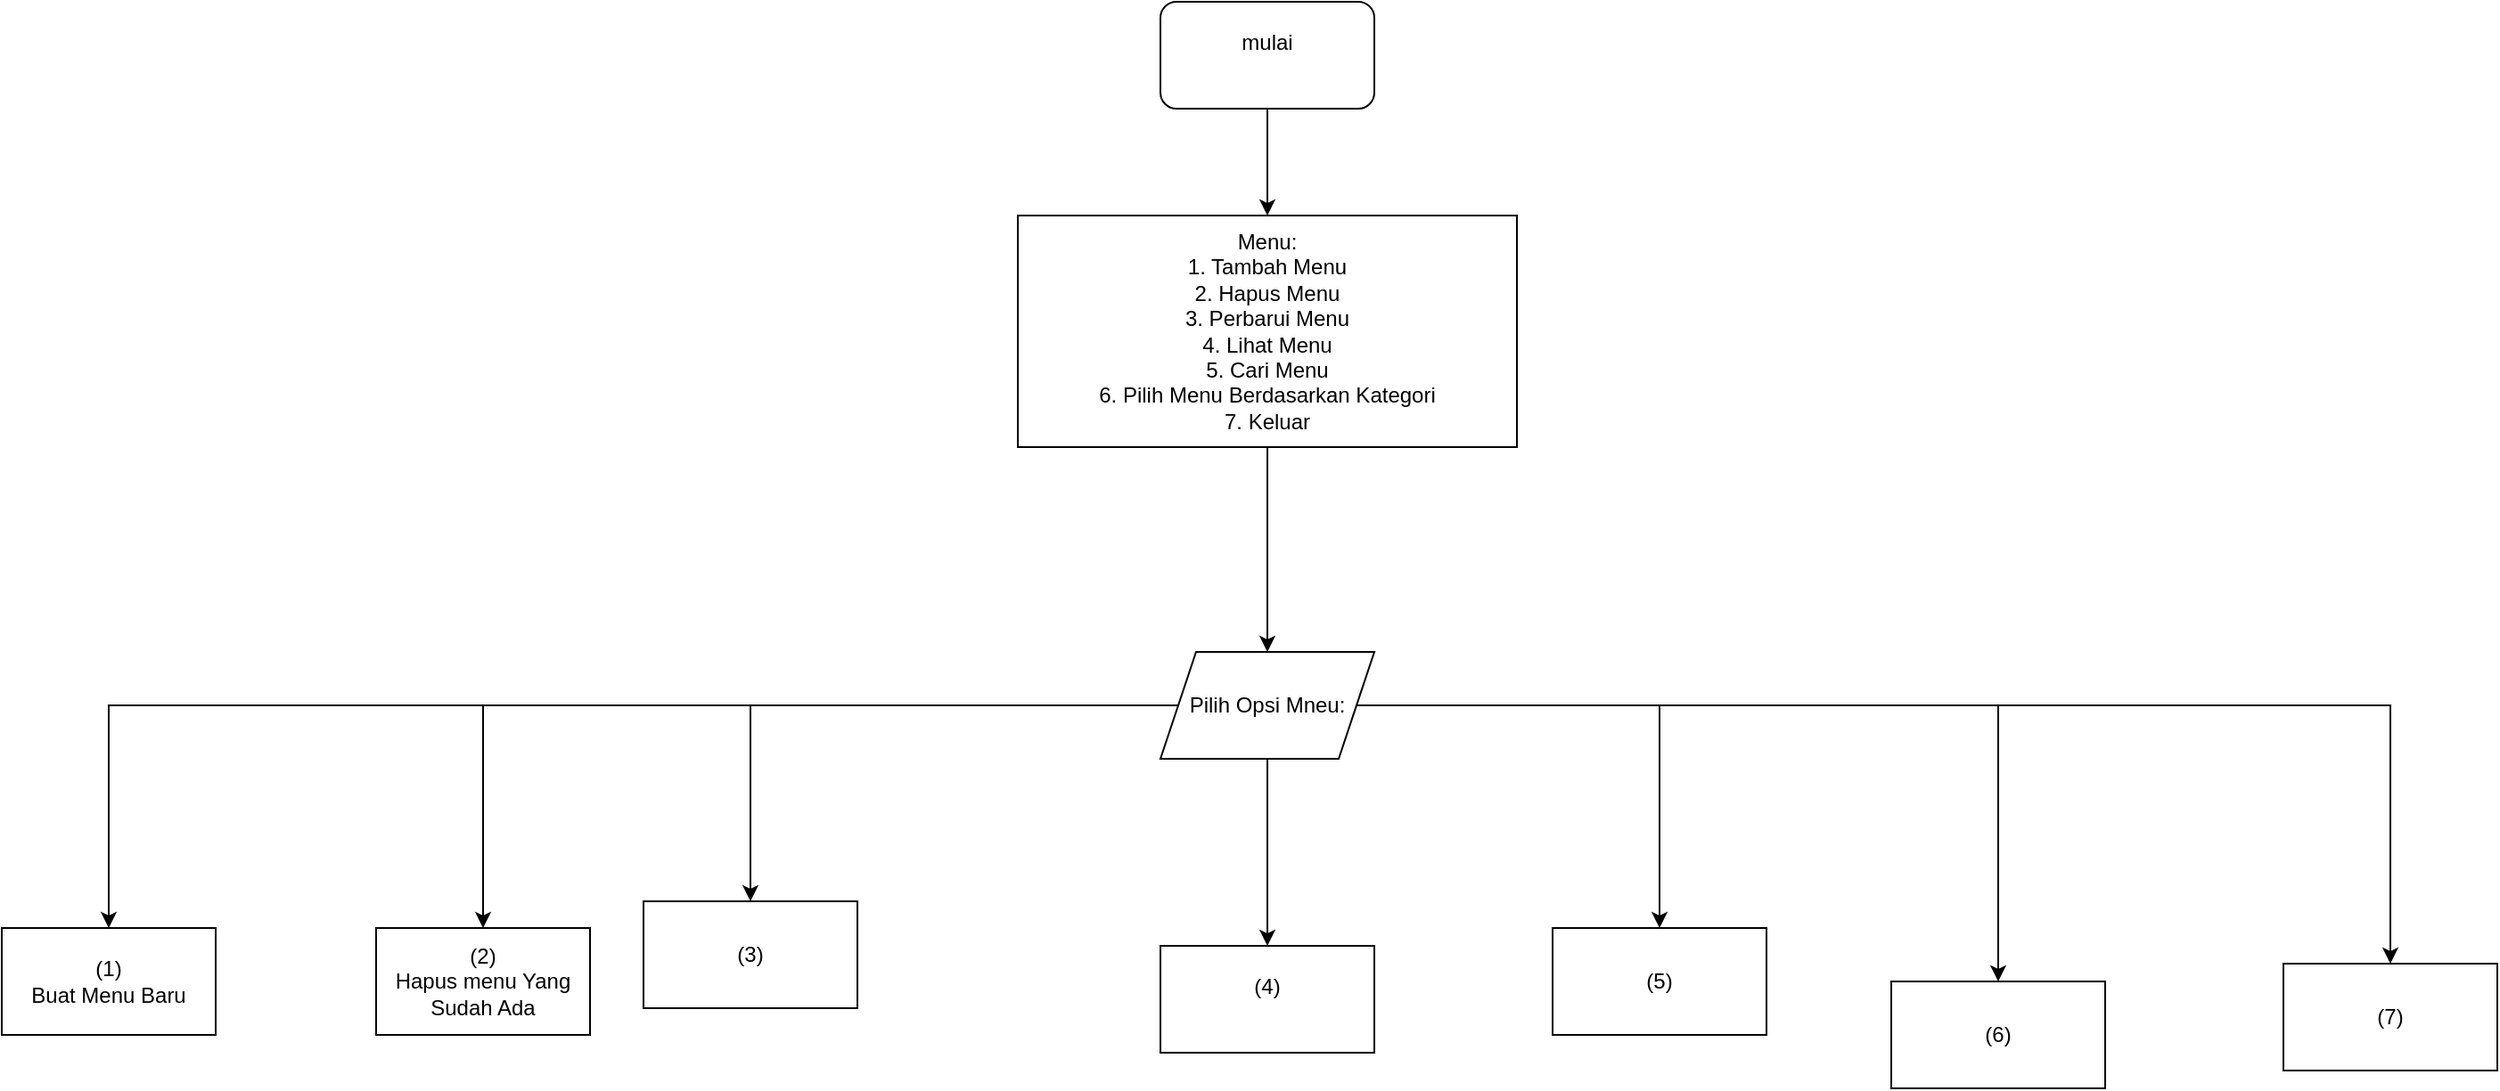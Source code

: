 <mxfile version="25.0.3">
  <diagram name="Page-1" id="MpPFSm1jJllP3yzLE6qJ">
    <mxGraphModel dx="2256" dy="827" grid="1" gridSize="10" guides="1" tooltips="1" connect="1" arrows="1" fold="1" page="1" pageScale="1" pageWidth="827" pageHeight="1169" math="0" shadow="0">
      <root>
        <mxCell id="0" />
        <mxCell id="1" parent="0" />
        <mxCell id="j3YQyV-6gQJIEPiUulcD-1" value="mulai&lt;div&gt;&lt;br&gt;&lt;/div&gt;" style="rounded=1;whiteSpace=wrap;html=1;" vertex="1" parent="1">
          <mxGeometry x="340" y="210" width="120" height="60" as="geometry" />
        </mxCell>
        <mxCell id="j3YQyV-6gQJIEPiUulcD-5" value="" style="edgeStyle=orthogonalEdgeStyle;rounded=0;orthogonalLoop=1;jettySize=auto;html=1;" edge="1" parent="1" source="j3YQyV-6gQJIEPiUulcD-1" target="j3YQyV-6gQJIEPiUulcD-4">
          <mxGeometry relative="1" as="geometry">
            <mxPoint x="400" y="270" as="sourcePoint" />
            <mxPoint x="400" y="350" as="targetPoint" />
          </mxGeometry>
        </mxCell>
        <mxCell id="j3YQyV-6gQJIEPiUulcD-7" value="" style="edgeStyle=orthogonalEdgeStyle;rounded=0;orthogonalLoop=1;jettySize=auto;html=1;" edge="1" parent="1" source="j3YQyV-6gQJIEPiUulcD-4" target="j3YQyV-6gQJIEPiUulcD-6">
          <mxGeometry relative="1" as="geometry" />
        </mxCell>
        <mxCell id="j3YQyV-6gQJIEPiUulcD-4" value="Menu:&lt;div&gt;&lt;div&gt;1. Tambah Menu&lt;/div&gt;&lt;div&gt;2. Hapus Menu&lt;/div&gt;&lt;div&gt;3. Perbarui Menu&lt;/div&gt;&lt;div&gt;4. Lihat Menu&lt;/div&gt;&lt;div&gt;5. Cari Menu&lt;/div&gt;&lt;div&gt;6. Pilih Menu Berdasarkan Kategori&lt;/div&gt;&lt;div&gt;7. Keluar&lt;/div&gt;&lt;/div&gt;" style="rounded=0;whiteSpace=wrap;html=1;" vertex="1" parent="1">
          <mxGeometry x="260" y="330" width="280" height="130" as="geometry" />
        </mxCell>
        <mxCell id="j3YQyV-6gQJIEPiUulcD-9" value="" style="edgeStyle=orthogonalEdgeStyle;rounded=0;orthogonalLoop=1;jettySize=auto;html=1;" edge="1" parent="1" source="j3YQyV-6gQJIEPiUulcD-6" target="j3YQyV-6gQJIEPiUulcD-8">
          <mxGeometry relative="1" as="geometry" />
        </mxCell>
        <mxCell id="j3YQyV-6gQJIEPiUulcD-11" value="" style="edgeStyle=orthogonalEdgeStyle;rounded=0;orthogonalLoop=1;jettySize=auto;html=1;" edge="1" parent="1" source="j3YQyV-6gQJIEPiUulcD-6" target="j3YQyV-6gQJIEPiUulcD-10">
          <mxGeometry relative="1" as="geometry" />
        </mxCell>
        <mxCell id="j3YQyV-6gQJIEPiUulcD-13" value="" style="edgeStyle=orthogonalEdgeStyle;rounded=0;orthogonalLoop=1;jettySize=auto;html=1;" edge="1" parent="1" source="j3YQyV-6gQJIEPiUulcD-6" target="j3YQyV-6gQJIEPiUulcD-12">
          <mxGeometry relative="1" as="geometry" />
        </mxCell>
        <mxCell id="j3YQyV-6gQJIEPiUulcD-15" value="" style="edgeStyle=orthogonalEdgeStyle;rounded=0;orthogonalLoop=1;jettySize=auto;html=1;" edge="1" parent="1" source="j3YQyV-6gQJIEPiUulcD-6" target="j3YQyV-6gQJIEPiUulcD-14">
          <mxGeometry relative="1" as="geometry" />
        </mxCell>
        <mxCell id="j3YQyV-6gQJIEPiUulcD-18" value="" style="edgeStyle=orthogonalEdgeStyle;rounded=0;orthogonalLoop=1;jettySize=auto;html=1;" edge="1" parent="1" source="j3YQyV-6gQJIEPiUulcD-6" target="j3YQyV-6gQJIEPiUulcD-17">
          <mxGeometry relative="1" as="geometry" />
        </mxCell>
        <mxCell id="j3YQyV-6gQJIEPiUulcD-21" value="" style="edgeStyle=orthogonalEdgeStyle;rounded=0;orthogonalLoop=1;jettySize=auto;html=1;" edge="1" parent="1" source="j3YQyV-6gQJIEPiUulcD-6" target="j3YQyV-6gQJIEPiUulcD-20">
          <mxGeometry relative="1" as="geometry" />
        </mxCell>
        <mxCell id="j3YQyV-6gQJIEPiUulcD-23" value="" style="edgeStyle=orthogonalEdgeStyle;rounded=0;orthogonalLoop=1;jettySize=auto;html=1;" edge="1" parent="1" source="j3YQyV-6gQJIEPiUulcD-6" target="j3YQyV-6gQJIEPiUulcD-22">
          <mxGeometry relative="1" as="geometry" />
        </mxCell>
        <mxCell id="j3YQyV-6gQJIEPiUulcD-6" value="Pilih Opsi Mneu:" style="shape=parallelogram;perimeter=parallelogramPerimeter;whiteSpace=wrap;html=1;fixedSize=1;rounded=0;" vertex="1" parent="1">
          <mxGeometry x="340" y="575" width="120" height="60" as="geometry" />
        </mxCell>
        <mxCell id="j3YQyV-6gQJIEPiUulcD-8" value="(1)&lt;div&gt;Buat Menu Baru&lt;/div&gt;" style="whiteSpace=wrap;html=1;rounded=0;" vertex="1" parent="1">
          <mxGeometry x="-310" y="730" width="120" height="60" as="geometry" />
        </mxCell>
        <mxCell id="j3YQyV-6gQJIEPiUulcD-10" value="(2)&lt;div&gt;Hapus menu Yang Sudah Ada&lt;/div&gt;" style="rounded=0;whiteSpace=wrap;html=1;" vertex="1" parent="1">
          <mxGeometry x="-100" y="730" width="120" height="60" as="geometry" />
        </mxCell>
        <mxCell id="j3YQyV-6gQJIEPiUulcD-12" value="(5)" style="rounded=0;whiteSpace=wrap;html=1;" vertex="1" parent="1">
          <mxGeometry x="560" y="730" width="120" height="60" as="geometry" />
        </mxCell>
        <mxCell id="j3YQyV-6gQJIEPiUulcD-14" value="(3)" style="rounded=0;whiteSpace=wrap;html=1;" vertex="1" parent="1">
          <mxGeometry x="50" y="715" width="120" height="60" as="geometry" />
        </mxCell>
        <mxCell id="j3YQyV-6gQJIEPiUulcD-17" value="(4)&lt;div&gt;&lt;br&gt;&lt;/div&gt;" style="rounded=0;whiteSpace=wrap;html=1;" vertex="1" parent="1">
          <mxGeometry x="340" y="740" width="120" height="60" as="geometry" />
        </mxCell>
        <mxCell id="j3YQyV-6gQJIEPiUulcD-20" value="(6)" style="whiteSpace=wrap;html=1;rounded=0;" vertex="1" parent="1">
          <mxGeometry x="750" y="760" width="120" height="60" as="geometry" />
        </mxCell>
        <mxCell id="j3YQyV-6gQJIEPiUulcD-22" value="(7)" style="whiteSpace=wrap;html=1;rounded=0;" vertex="1" parent="1">
          <mxGeometry x="970" y="750" width="120" height="60" as="geometry" />
        </mxCell>
      </root>
    </mxGraphModel>
  </diagram>
</mxfile>
